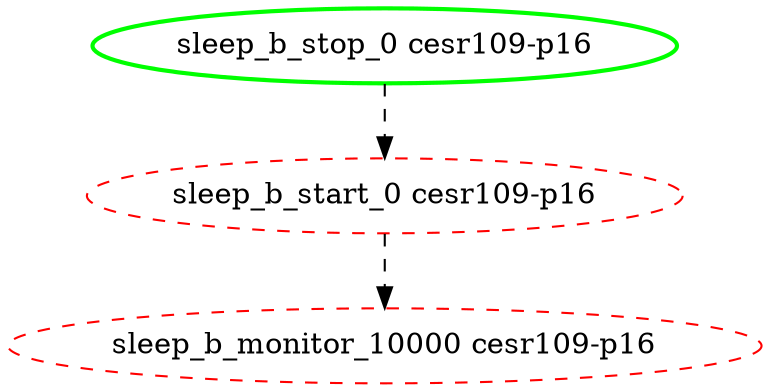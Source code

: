  digraph "g" {
"sleep_b_monitor_10000 cesr109-p16" [ style=dashed color="red" fontcolor="black"]
"sleep_b_start_0 cesr109-p16" -> "sleep_b_monitor_10000 cesr109-p16" [ style = dashed]
"sleep_b_start_0 cesr109-p16" [ style=dashed color="red" fontcolor="black"]
"sleep_b_stop_0 cesr109-p16" -> "sleep_b_start_0 cesr109-p16" [ style = dashed]
"sleep_b_stop_0 cesr109-p16" [ style=bold color="green" fontcolor="black"]
}
